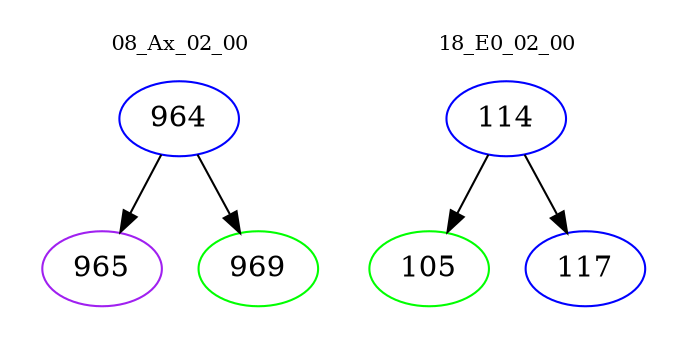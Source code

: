 digraph{
subgraph cluster_0 {
color = white
label = "08_Ax_02_00";
fontsize=10;
T0_964 [label="964", color="blue"]
T0_964 -> T0_965 [color="black"]
T0_965 [label="965", color="purple"]
T0_964 -> T0_969 [color="black"]
T0_969 [label="969", color="green"]
}
subgraph cluster_1 {
color = white
label = "18_E0_02_00";
fontsize=10;
T1_114 [label="114", color="blue"]
T1_114 -> T1_105 [color="black"]
T1_105 [label="105", color="green"]
T1_114 -> T1_117 [color="black"]
T1_117 [label="117", color="blue"]
}
}
